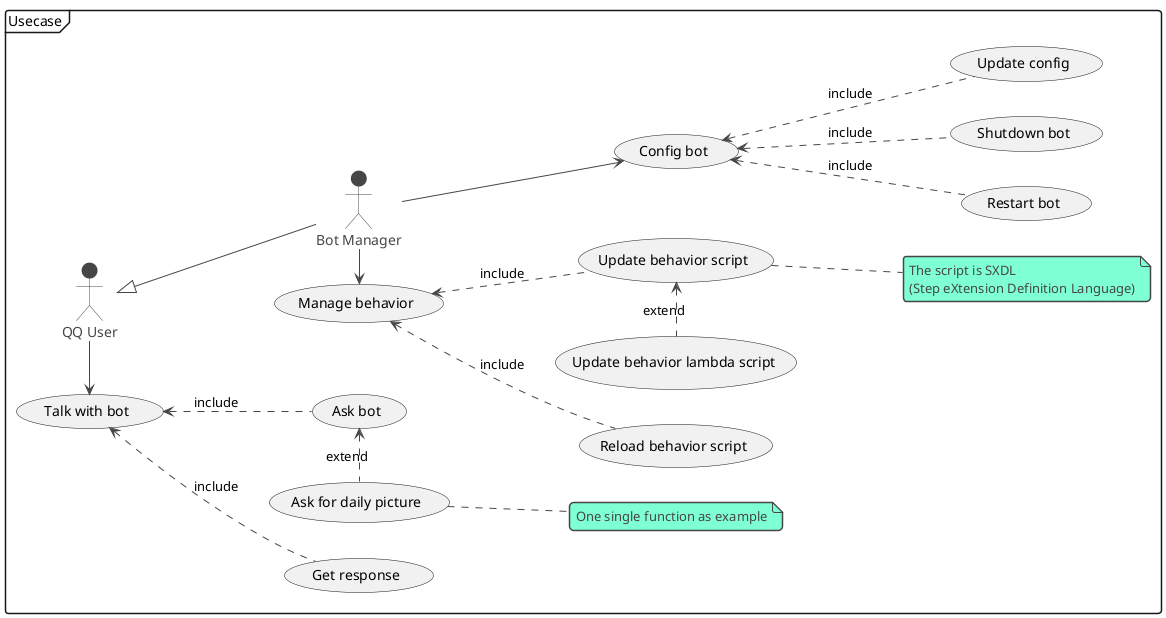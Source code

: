 @startuml
!theme vibrant
skinparam style strictuml
mainframe Usecase

left to right direction

:QQ User: as user
:Bot Manager: as manager

user -> (Talk with bot)
(Talk with bot) <-. (Get response) : include
(Talk with bot) <-. (Ask bot) : include
(Ask bot) <. (Ask for daily picture) : extend
note right of (Ask for daily picture) : One single function as example

user <|-- manager

manager -> (Manage behavior)
(Manage behavior) <-. (Update behavior script) : include
(Manage behavior) <-. (Reload behavior script) : include
(Update behavior script) <. (Update behavior lambda script) : extend
note right of (Update behavior script) : The script is SXDL\n(Step eXtension Definition Language)

manager --> (Config bot)
(Config bot) <-. (Update config) : include
(Config bot) <-. (Shutdown bot) : include
(Config bot) <-. (Restart bot) : include

@enduml
